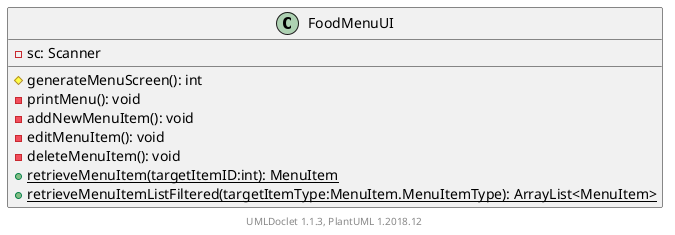 @startuml

    class FoodMenuUI [[../sg/edu/ntu/scse/cz2002/ui/FoodMenuUI.html]] {
        -sc: Scanner
        #generateMenuScreen(): int
        -printMenu(): void
        -addNewMenuItem(): void
        -editMenuItem(): void
        -deleteMenuItem(): void
        {static} +retrieveMenuItem(targetItemID:int): MenuItem
        {static} +retrieveMenuItemListFiltered(targetItemType:MenuItem.MenuItemType): ArrayList<MenuItem>
    }


    center footer UMLDoclet 1.1.3, PlantUML 1.2018.12
@enduml

